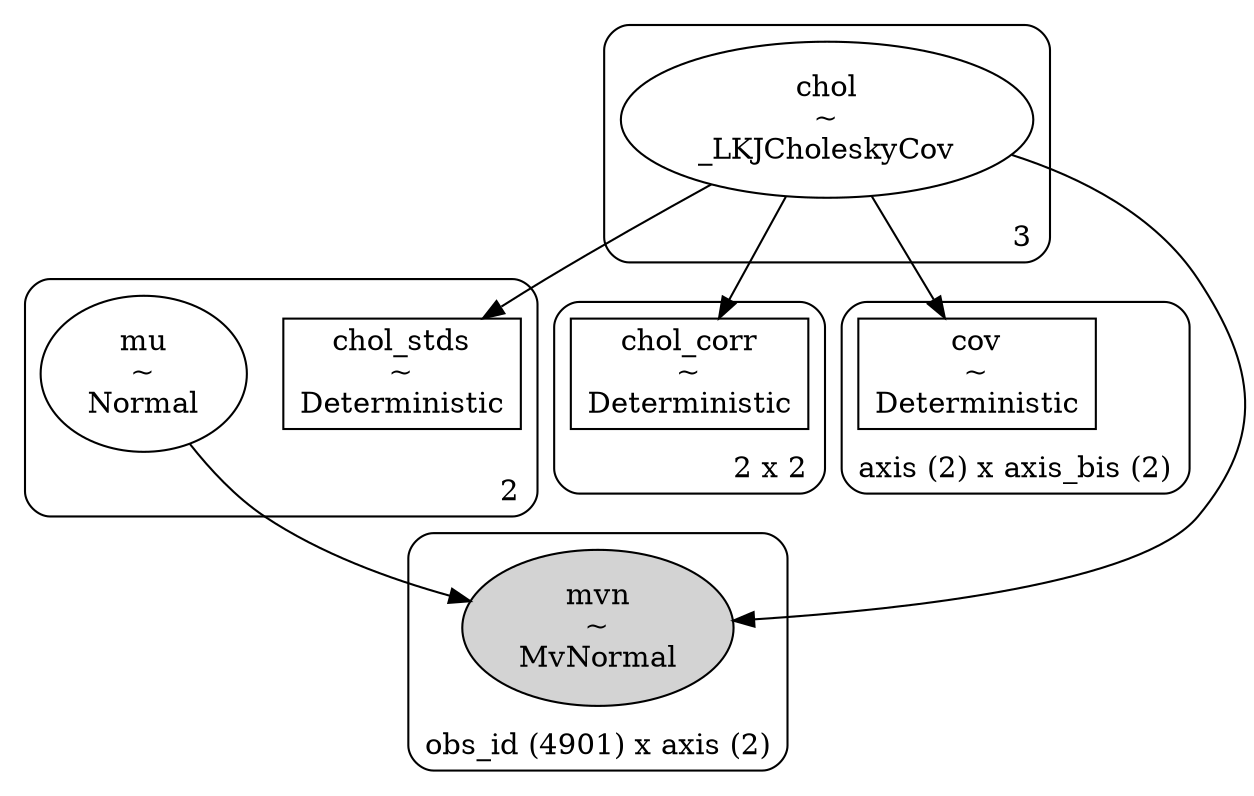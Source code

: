 digraph {
	subgraph cluster2 {
		chol_stds [label="chol_stds
~
Deterministic" shape=box]
		mu [label="mu
~
Normal" shape=ellipse]
		label=2 labeljust=r labelloc=b style=rounded
	}
	subgraph cluster3 {
		chol [label="chol
~
_LKJCholeskyCov" shape=ellipse]
		label=3 labeljust=r labelloc=b style=rounded
	}
	subgraph "cluster2 x 2" {
		chol_corr [label="chol_corr
~
Deterministic" shape=box]
		label="2 x 2" labeljust=r labelloc=b style=rounded
	}
	subgraph "clusteraxis (2) x axis_bis (2)" {
		cov [label="cov
~
Deterministic" shape=box]
		label="axis (2) x axis_bis (2)" labeljust=r labelloc=b style=rounded
	}
	subgraph "clusterobs_id (4901) x axis (2)" {
		mvn [label="mvn
~
MvNormal" shape=ellipse style=filled]
		label="obs_id (4901) x axis (2)" labeljust=r labelloc=b style=rounded
	}
	chol -> chol_corr
	chol -> chol_stds
	chol -> cov
	chol -> mvn
	mu -> mvn
}
